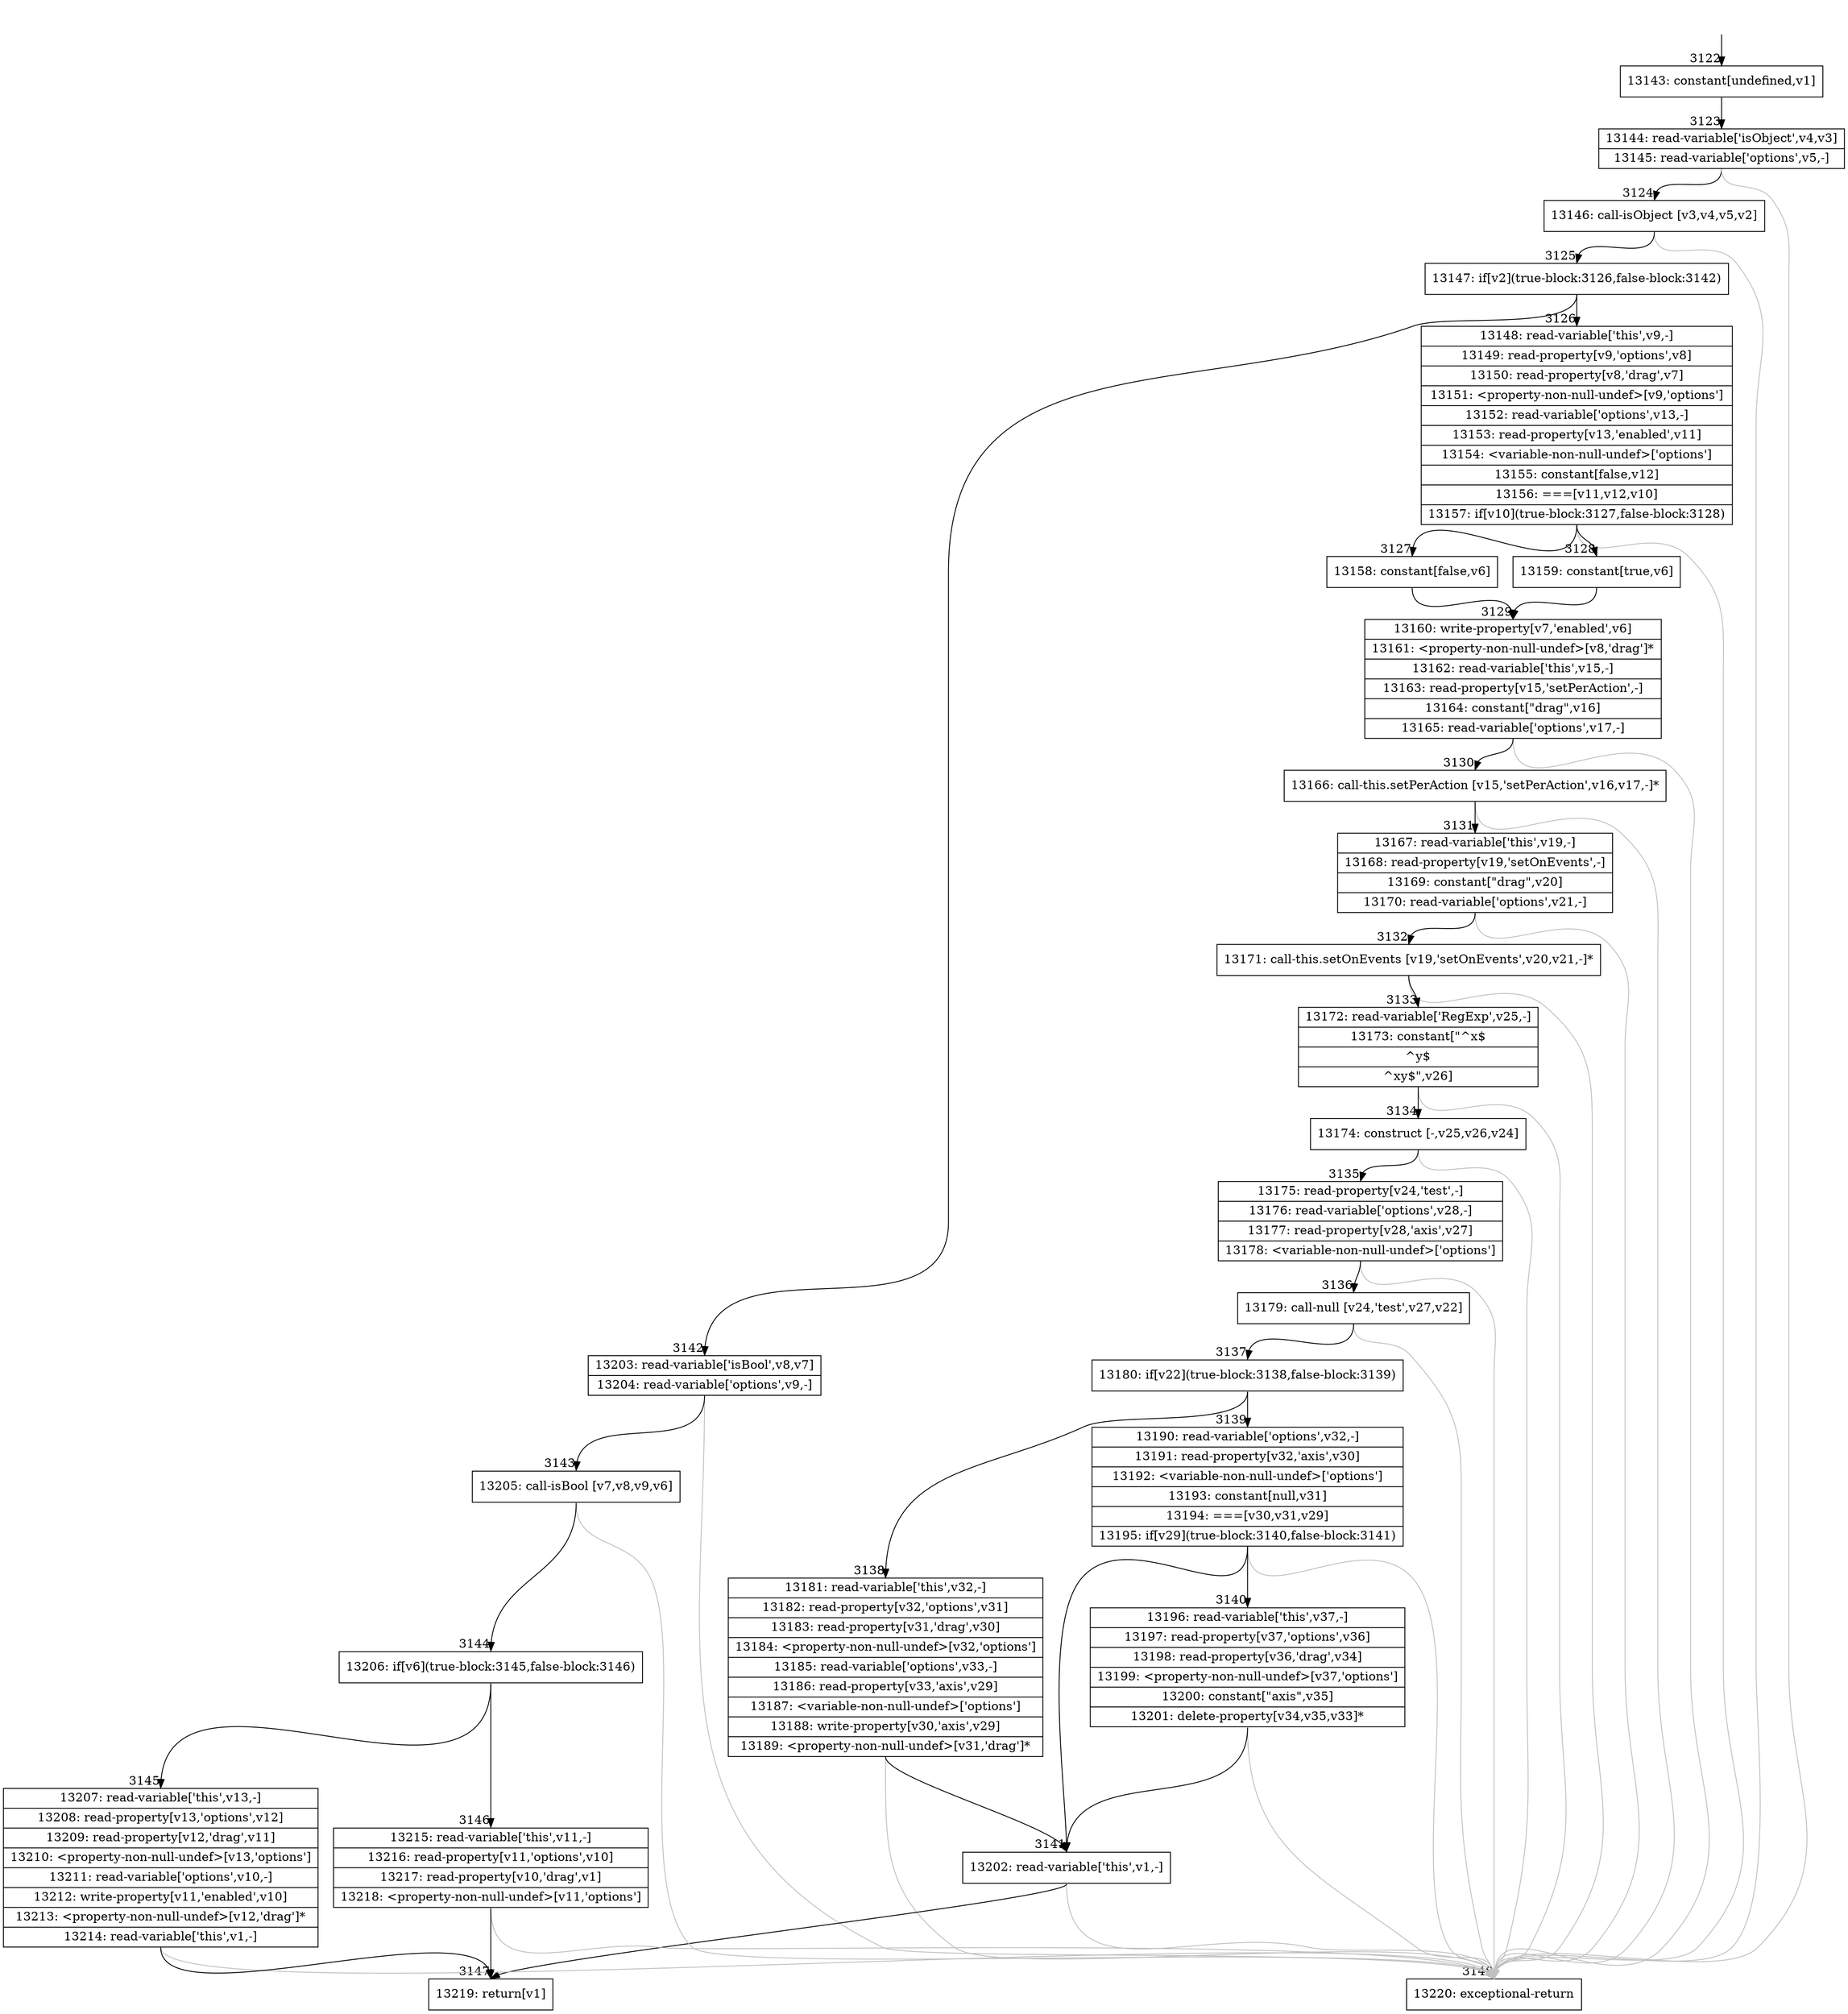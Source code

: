 digraph {
rankdir="TD"
BB_entry131[shape=none,label=""];
BB_entry131 -> BB3122 [tailport=s, headport=n, headlabel="    3122"]
BB3122 [shape=record label="{13143: constant[undefined,v1]}" ] 
BB3122 -> BB3123 [tailport=s, headport=n, headlabel="      3123"]
BB3123 [shape=record label="{13144: read-variable['isObject',v4,v3]|13145: read-variable['options',v5,-]}" ] 
BB3123 -> BB3124 [tailport=s, headport=n, headlabel="      3124"]
BB3123 -> BB3148 [tailport=s, headport=n, color=gray, headlabel="      3148"]
BB3124 [shape=record label="{13146: call-isObject [v3,v4,v5,v2]}" ] 
BB3124 -> BB3125 [tailport=s, headport=n, headlabel="      3125"]
BB3124 -> BB3148 [tailport=s, headport=n, color=gray]
BB3125 [shape=record label="{13147: if[v2](true-block:3126,false-block:3142)}" ] 
BB3125 -> BB3126 [tailport=s, headport=n, headlabel="      3126"]
BB3125 -> BB3142 [tailport=s, headport=n, headlabel="      3142"]
BB3126 [shape=record label="{13148: read-variable['this',v9,-]|13149: read-property[v9,'options',v8]|13150: read-property[v8,'drag',v7]|13151: \<property-non-null-undef\>[v9,'options']|13152: read-variable['options',v13,-]|13153: read-property[v13,'enabled',v11]|13154: \<variable-non-null-undef\>['options']|13155: constant[false,v12]|13156: ===[v11,v12,v10]|13157: if[v10](true-block:3127,false-block:3128)}" ] 
BB3126 -> BB3127 [tailport=s, headport=n, headlabel="      3127"]
BB3126 -> BB3128 [tailport=s, headport=n, headlabel="      3128"]
BB3126 -> BB3148 [tailport=s, headport=n, color=gray]
BB3127 [shape=record label="{13158: constant[false,v6]}" ] 
BB3127 -> BB3129 [tailport=s, headport=n, headlabel="      3129"]
BB3128 [shape=record label="{13159: constant[true,v6]}" ] 
BB3128 -> BB3129 [tailport=s, headport=n]
BB3129 [shape=record label="{13160: write-property[v7,'enabled',v6]|13161: \<property-non-null-undef\>[v8,'drag']*|13162: read-variable['this',v15,-]|13163: read-property[v15,'setPerAction',-]|13164: constant[\"drag\",v16]|13165: read-variable['options',v17,-]}" ] 
BB3129 -> BB3130 [tailport=s, headport=n, headlabel="      3130"]
BB3129 -> BB3148 [tailport=s, headport=n, color=gray]
BB3130 [shape=record label="{13166: call-this.setPerAction [v15,'setPerAction',v16,v17,-]*}" ] 
BB3130 -> BB3131 [tailport=s, headport=n, headlabel="      3131"]
BB3130 -> BB3148 [tailport=s, headport=n, color=gray]
BB3131 [shape=record label="{13167: read-variable['this',v19,-]|13168: read-property[v19,'setOnEvents',-]|13169: constant[\"drag\",v20]|13170: read-variable['options',v21,-]}" ] 
BB3131 -> BB3132 [tailport=s, headport=n, headlabel="      3132"]
BB3131 -> BB3148 [tailport=s, headport=n, color=gray]
BB3132 [shape=record label="{13171: call-this.setOnEvents [v19,'setOnEvents',v20,v21,-]*}" ] 
BB3132 -> BB3133 [tailport=s, headport=n, headlabel="      3133"]
BB3132 -> BB3148 [tailport=s, headport=n, color=gray]
BB3133 [shape=record label="{13172: read-variable['RegExp',v25,-]|13173: constant[\"^x$|^y$|^xy$\",v26]}" ] 
BB3133 -> BB3134 [tailport=s, headport=n, headlabel="      3134"]
BB3133 -> BB3148 [tailport=s, headport=n, color=gray]
BB3134 [shape=record label="{13174: construct [-,v25,v26,v24]}" ] 
BB3134 -> BB3135 [tailport=s, headport=n, headlabel="      3135"]
BB3134 -> BB3148 [tailport=s, headport=n, color=gray]
BB3135 [shape=record label="{13175: read-property[v24,'test',-]|13176: read-variable['options',v28,-]|13177: read-property[v28,'axis',v27]|13178: \<variable-non-null-undef\>['options']}" ] 
BB3135 -> BB3136 [tailport=s, headport=n, headlabel="      3136"]
BB3135 -> BB3148 [tailport=s, headport=n, color=gray]
BB3136 [shape=record label="{13179: call-null [v24,'test',v27,v22]}" ] 
BB3136 -> BB3137 [tailport=s, headport=n, headlabel="      3137"]
BB3136 -> BB3148 [tailport=s, headport=n, color=gray]
BB3137 [shape=record label="{13180: if[v22](true-block:3138,false-block:3139)}" ] 
BB3137 -> BB3138 [tailport=s, headport=n, headlabel="      3138"]
BB3137 -> BB3139 [tailport=s, headport=n, headlabel="      3139"]
BB3138 [shape=record label="{13181: read-variable['this',v32,-]|13182: read-property[v32,'options',v31]|13183: read-property[v31,'drag',v30]|13184: \<property-non-null-undef\>[v32,'options']|13185: read-variable['options',v33,-]|13186: read-property[v33,'axis',v29]|13187: \<variable-non-null-undef\>['options']|13188: write-property[v30,'axis',v29]|13189: \<property-non-null-undef\>[v31,'drag']*}" ] 
BB3138 -> BB3141 [tailport=s, headport=n, headlabel="      3141"]
BB3138 -> BB3148 [tailport=s, headport=n, color=gray]
BB3139 [shape=record label="{13190: read-variable['options',v32,-]|13191: read-property[v32,'axis',v30]|13192: \<variable-non-null-undef\>['options']|13193: constant[null,v31]|13194: ===[v30,v31,v29]|13195: if[v29](true-block:3140,false-block:3141)}" ] 
BB3139 -> BB3140 [tailport=s, headport=n, headlabel="      3140"]
BB3139 -> BB3141 [tailport=s, headport=n]
BB3139 -> BB3148 [tailport=s, headport=n, color=gray]
BB3140 [shape=record label="{13196: read-variable['this',v37,-]|13197: read-property[v37,'options',v36]|13198: read-property[v36,'drag',v34]|13199: \<property-non-null-undef\>[v37,'options']|13200: constant[\"axis\",v35]|13201: delete-property[v34,v35,v33]*}" ] 
BB3140 -> BB3141 [tailport=s, headport=n]
BB3140 -> BB3148 [tailport=s, headport=n, color=gray]
BB3141 [shape=record label="{13202: read-variable['this',v1,-]}" ] 
BB3141 -> BB3147 [tailport=s, headport=n, headlabel="      3147"]
BB3141 -> BB3148 [tailport=s, headport=n, color=gray]
BB3142 [shape=record label="{13203: read-variable['isBool',v8,v7]|13204: read-variable['options',v9,-]}" ] 
BB3142 -> BB3143 [tailport=s, headport=n, headlabel="      3143"]
BB3142 -> BB3148 [tailport=s, headport=n, color=gray]
BB3143 [shape=record label="{13205: call-isBool [v7,v8,v9,v6]}" ] 
BB3143 -> BB3144 [tailport=s, headport=n, headlabel="      3144"]
BB3143 -> BB3148 [tailport=s, headport=n, color=gray]
BB3144 [shape=record label="{13206: if[v6](true-block:3145,false-block:3146)}" ] 
BB3144 -> BB3145 [tailport=s, headport=n, headlabel="      3145"]
BB3144 -> BB3146 [tailport=s, headport=n, headlabel="      3146"]
BB3145 [shape=record label="{13207: read-variable['this',v13,-]|13208: read-property[v13,'options',v12]|13209: read-property[v12,'drag',v11]|13210: \<property-non-null-undef\>[v13,'options']|13211: read-variable['options',v10,-]|13212: write-property[v11,'enabled',v10]|13213: \<property-non-null-undef\>[v12,'drag']*|13214: read-variable['this',v1,-]}" ] 
BB3145 -> BB3147 [tailport=s, headport=n]
BB3145 -> BB3148 [tailport=s, headport=n, color=gray]
BB3146 [shape=record label="{13215: read-variable['this',v11,-]|13216: read-property[v11,'options',v10]|13217: read-property[v10,'drag',v1]|13218: \<property-non-null-undef\>[v11,'options']}" ] 
BB3146 -> BB3147 [tailport=s, headport=n]
BB3146 -> BB3148 [tailport=s, headport=n, color=gray]
BB3147 [shape=record label="{13219: return[v1]}" ] 
BB3148 [shape=record label="{13220: exceptional-return}" ] 
//#$~ 3955
}
